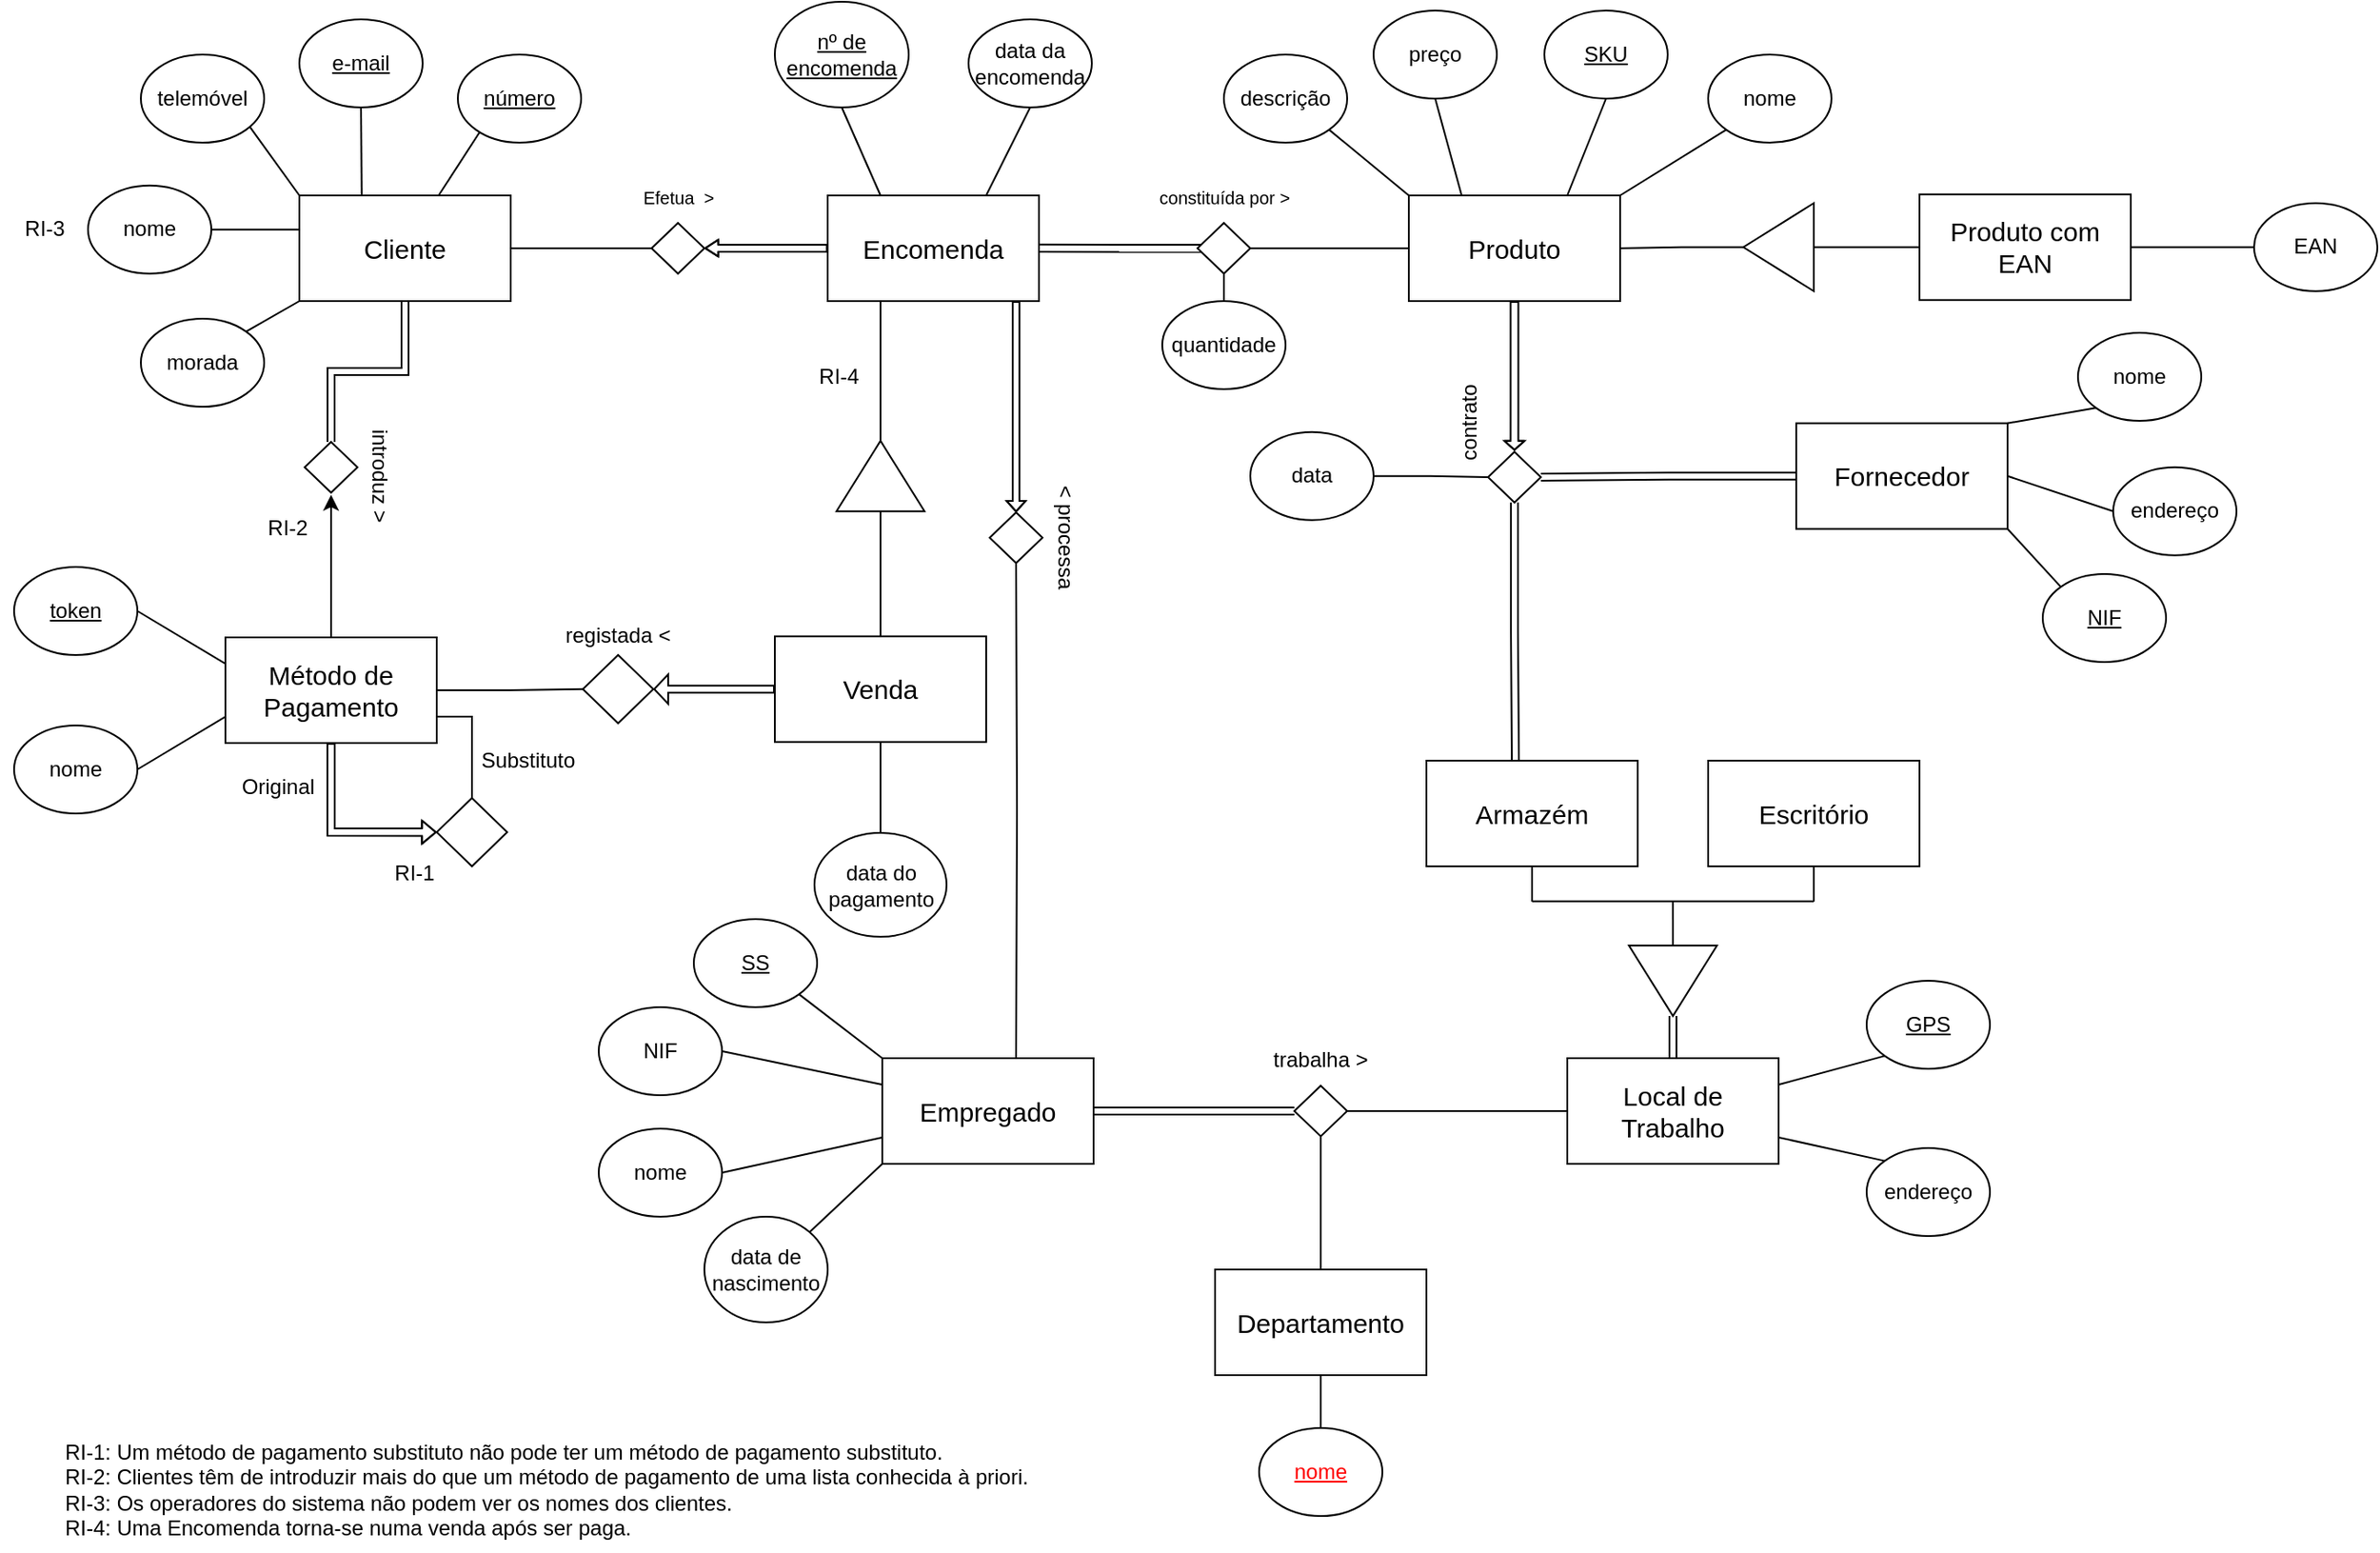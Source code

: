 <mxfile version="21.2.9" type="github">
  <diagram id="-oPqAkTAHKP7xbguGdnS" name="Page-1">
    <mxGraphModel dx="2336" dy="815" grid="1" gridSize="10" guides="1" tooltips="1" connect="1" arrows="1" fold="1" page="1" pageScale="1" pageWidth="827" pageHeight="1169" math="0" shadow="0">
      <root>
        <mxCell id="WIyWlLk6GJQsqaUBKTNV-0" />
        <mxCell id="WIyWlLk6GJQsqaUBKTNV-1" parent="WIyWlLk6GJQsqaUBKTNV-0" />
        <mxCell id="dUlK9dB9uf_rlsajjsYS-0" value="&lt;font style=&quot;font-size: 15px;&quot;&gt;Cliente&lt;/font&gt;" style="rounded=0;whiteSpace=wrap;html=1;" parent="WIyWlLk6GJQsqaUBKTNV-1" vertex="1">
          <mxGeometry x="120" y="110" width="120" height="60" as="geometry" />
        </mxCell>
        <mxCell id="dUlK9dB9uf_rlsajjsYS-1" value="" style="rhombus;whiteSpace=wrap;html=1;" parent="WIyWlLk6GJQsqaUBKTNV-1" vertex="1">
          <mxGeometry x="320" y="125.63" width="30" height="28.75" as="geometry" />
        </mxCell>
        <mxCell id="GSne50RD3aK7SdSidEnD-7" style="edgeStyle=orthogonalEdgeStyle;rounded=0;orthogonalLoop=1;jettySize=auto;html=1;exitX=0.5;exitY=1;exitDx=0;exitDy=0;entryX=0.5;entryY=0;entryDx=0;entryDy=0;shape=flexArrow;strokeWidth=1;endSize=1.684;endWidth=6.097;width=3.77;" parent="WIyWlLk6GJQsqaUBKTNV-1" target="GSne50RD3aK7SdSidEnD-0" edge="1">
          <mxGeometry relative="1" as="geometry">
            <Array as="points">
              <mxPoint x="527" y="270" />
              <mxPoint x="527" y="270" />
            </Array>
            <mxPoint x="527" y="170.01" as="sourcePoint" />
          </mxGeometry>
        </mxCell>
        <mxCell id="NUtFxZyfIFD8DUdTuco--21" style="edgeStyle=orthogonalEdgeStyle;rounded=0;orthogonalLoop=1;jettySize=auto;html=1;exitX=0.25;exitY=1;exitDx=0;exitDy=0;entryX=1;entryY=0.5;entryDx=0;entryDy=0;endArrow=none;endFill=0;" parent="WIyWlLk6GJQsqaUBKTNV-1" source="dUlK9dB9uf_rlsajjsYS-2" target="NUtFxZyfIFD8DUdTuco--20" edge="1">
          <mxGeometry relative="1" as="geometry" />
        </mxCell>
        <mxCell id="dUlK9dB9uf_rlsajjsYS-2" value="&lt;font style=&quot;font-size: 15px;&quot;&gt;Encomenda&lt;/font&gt;" style="rounded=0;whiteSpace=wrap;html=1;" parent="WIyWlLk6GJQsqaUBKTNV-1" vertex="1">
          <mxGeometry x="420" y="110.01" width="120" height="60" as="geometry" />
        </mxCell>
        <mxCell id="dUlK9dB9uf_rlsajjsYS-3" value="" style="endArrow=none;html=1;rounded=0;entryX=0;entryY=0.5;entryDx=0;entryDy=0;exitX=1;exitY=0.5;exitDx=0;exitDy=0;" parent="WIyWlLk6GJQsqaUBKTNV-1" source="dUlK9dB9uf_rlsajjsYS-0" target="dUlK9dB9uf_rlsajjsYS-1" edge="1">
          <mxGeometry width="50" height="50" relative="1" as="geometry">
            <mxPoint x="270" y="180" as="sourcePoint" />
            <mxPoint x="320" y="130" as="targetPoint" />
          </mxGeometry>
        </mxCell>
        <mxCell id="dUlK9dB9uf_rlsajjsYS-9" value="" style="shape=flexArrow;endArrow=classic;html=1;rounded=0;endWidth=4.567;endSize=2.118;width=3.958;" parent="WIyWlLk6GJQsqaUBKTNV-1" edge="1">
          <mxGeometry width="50" height="50" relative="1" as="geometry">
            <mxPoint x="420" y="140" as="sourcePoint" />
            <mxPoint x="350" y="139.96" as="targetPoint" />
            <Array as="points">
              <mxPoint x="390" y="139.96" />
            </Array>
          </mxGeometry>
        </mxCell>
        <mxCell id="dUlK9dB9uf_rlsajjsYS-12" value="&lt;u&gt;número&lt;/u&gt;" style="ellipse;whiteSpace=wrap;html=1;" parent="WIyWlLk6GJQsqaUBKTNV-1" vertex="1">
          <mxGeometry x="210" y="30" width="70" height="50" as="geometry" />
        </mxCell>
        <mxCell id="dUlK9dB9uf_rlsajjsYS-14" value="e-mail" style="ellipse;whiteSpace=wrap;html=1;fontStyle=4" parent="WIyWlLk6GJQsqaUBKTNV-1" vertex="1">
          <mxGeometry x="120" y="10" width="70" height="50" as="geometry" />
        </mxCell>
        <mxCell id="dUlK9dB9uf_rlsajjsYS-16" value="telemóvel" style="ellipse;whiteSpace=wrap;html=1;" parent="WIyWlLk6GJQsqaUBKTNV-1" vertex="1">
          <mxGeometry x="30" y="30" width="70" height="50" as="geometry" />
        </mxCell>
        <mxCell id="dUlK9dB9uf_rlsajjsYS-17" value="nome" style="ellipse;whiteSpace=wrap;html=1;" parent="WIyWlLk6GJQsqaUBKTNV-1" vertex="1">
          <mxGeometry y="104.38" width="70" height="50" as="geometry" />
        </mxCell>
        <mxCell id="dUlK9dB9uf_rlsajjsYS-18" value="morada" style="ellipse;whiteSpace=wrap;html=1;" parent="WIyWlLk6GJQsqaUBKTNV-1" vertex="1">
          <mxGeometry x="30" y="180" width="70" height="50" as="geometry" />
        </mxCell>
        <mxCell id="dUlK9dB9uf_rlsajjsYS-19" value="" style="endArrow=none;html=1;rounded=0;entryX=0.5;entryY=1;entryDx=0;entryDy=0;exitX=0.295;exitY=0.005;exitDx=0;exitDy=0;exitPerimeter=0;" parent="WIyWlLk6GJQsqaUBKTNV-1" source="dUlK9dB9uf_rlsajjsYS-0" target="dUlK9dB9uf_rlsajjsYS-14" edge="1">
          <mxGeometry width="50" height="50" relative="1" as="geometry">
            <mxPoint x="120" y="160" as="sourcePoint" />
            <mxPoint x="170" y="110" as="targetPoint" />
          </mxGeometry>
        </mxCell>
        <mxCell id="dUlK9dB9uf_rlsajjsYS-21" value="" style="endArrow=none;html=1;rounded=0;entryX=0.175;entryY=0.885;entryDx=0;entryDy=0;entryPerimeter=0;exitX=0.659;exitY=0;exitDx=0;exitDy=0;exitPerimeter=0;" parent="WIyWlLk6GJQsqaUBKTNV-1" source="dUlK9dB9uf_rlsajjsYS-0" target="dUlK9dB9uf_rlsajjsYS-12" edge="1">
          <mxGeometry width="50" height="50" relative="1" as="geometry">
            <mxPoint x="130" y="130" as="sourcePoint" />
            <mxPoint x="180" y="80" as="targetPoint" />
          </mxGeometry>
        </mxCell>
        <mxCell id="dUlK9dB9uf_rlsajjsYS-22" value="" style="endArrow=none;html=1;rounded=0;entryX=0.883;entryY=0.819;entryDx=0;entryDy=0;entryPerimeter=0;exitX=0;exitY=0;exitDx=0;exitDy=0;" parent="WIyWlLk6GJQsqaUBKTNV-1" source="dUlK9dB9uf_rlsajjsYS-0" target="dUlK9dB9uf_rlsajjsYS-16" edge="1">
          <mxGeometry width="50" height="50" relative="1" as="geometry">
            <mxPoint x="100" y="120" as="sourcePoint" />
            <mxPoint x="150" y="70" as="targetPoint" />
          </mxGeometry>
        </mxCell>
        <mxCell id="dUlK9dB9uf_rlsajjsYS-23" value="" style="endArrow=none;html=1;rounded=0;entryX=0.001;entryY=0.323;entryDx=0;entryDy=0;entryPerimeter=0;exitX=1;exitY=0.5;exitDx=0;exitDy=0;" parent="WIyWlLk6GJQsqaUBKTNV-1" source="dUlK9dB9uf_rlsajjsYS-17" target="dUlK9dB9uf_rlsajjsYS-0" edge="1">
          <mxGeometry width="50" height="50" relative="1" as="geometry">
            <mxPoint x="50" y="150" as="sourcePoint" />
            <mxPoint x="100" y="100" as="targetPoint" />
          </mxGeometry>
        </mxCell>
        <mxCell id="dUlK9dB9uf_rlsajjsYS-24" value="" style="endArrow=none;html=1;rounded=0;exitX=1;exitY=0;exitDx=0;exitDy=0;entryX=0;entryY=1;entryDx=0;entryDy=0;" parent="WIyWlLk6GJQsqaUBKTNV-1" source="dUlK9dB9uf_rlsajjsYS-18" target="dUlK9dB9uf_rlsajjsYS-0" edge="1">
          <mxGeometry width="50" height="50" relative="1" as="geometry">
            <mxPoint x="70" y="200" as="sourcePoint" />
            <mxPoint x="120" y="150" as="targetPoint" />
          </mxGeometry>
        </mxCell>
        <mxCell id="dUlK9dB9uf_rlsajjsYS-26" value="&lt;u&gt;nº de encomenda&lt;/u&gt;" style="ellipse;whiteSpace=wrap;html=1;" parent="WIyWlLk6GJQsqaUBKTNV-1" vertex="1">
          <mxGeometry x="390" width="76" height="60" as="geometry" />
        </mxCell>
        <mxCell id="dUlK9dB9uf_rlsajjsYS-27" value="data da encomenda" style="ellipse;whiteSpace=wrap;html=1;" parent="WIyWlLk6GJQsqaUBKTNV-1" vertex="1">
          <mxGeometry x="500" y="10" width="70" height="50" as="geometry" />
        </mxCell>
        <mxCell id="dUlK9dB9uf_rlsajjsYS-28" value="" style="endArrow=none;html=1;rounded=0;entryX=0.5;entryY=1;entryDx=0;entryDy=0;exitX=0.75;exitY=0;exitDx=0;exitDy=0;" parent="WIyWlLk6GJQsqaUBKTNV-1" source="dUlK9dB9uf_rlsajjsYS-2" target="dUlK9dB9uf_rlsajjsYS-27" edge="1">
          <mxGeometry width="50" height="50" relative="1" as="geometry">
            <mxPoint x="480" y="140" as="sourcePoint" />
            <mxPoint x="530" y="90" as="targetPoint" />
          </mxGeometry>
        </mxCell>
        <mxCell id="dUlK9dB9uf_rlsajjsYS-29" value="" style="endArrow=none;html=1;rounded=0;entryX=0.5;entryY=1;entryDx=0;entryDy=0;exitX=0.25;exitY=0;exitDx=0;exitDy=0;" parent="WIyWlLk6GJQsqaUBKTNV-1" source="dUlK9dB9uf_rlsajjsYS-2" target="dUlK9dB9uf_rlsajjsYS-26" edge="1">
          <mxGeometry width="50" height="50" relative="1" as="geometry">
            <mxPoint x="490" y="120" as="sourcePoint" />
            <mxPoint x="540" y="70" as="targetPoint" />
          </mxGeometry>
        </mxCell>
        <mxCell id="dUlK9dB9uf_rlsajjsYS-30" value="" style="rhombus;whiteSpace=wrap;html=1;" parent="WIyWlLk6GJQsqaUBKTNV-1" vertex="1">
          <mxGeometry x="630" y="125.63" width="30" height="28.75" as="geometry" />
        </mxCell>
        <mxCell id="dUlK9dB9uf_rlsajjsYS-31" value="&lt;font style=&quot;font-size: 15px;&quot;&gt;Produto&lt;/font&gt;" style="rounded=0;whiteSpace=wrap;html=1;" parent="WIyWlLk6GJQsqaUBKTNV-1" vertex="1">
          <mxGeometry x="750" y="110" width="120" height="60" as="geometry" />
        </mxCell>
        <mxCell id="dUlK9dB9uf_rlsajjsYS-32" value="" style="rounded=0;html=1;jettySize=auto;orthogonalLoop=1;fontSize=11;endArrow=none;endFill=0;strokeWidth=1;shadow=0;labelBackgroundColor=none;edgeStyle=orthogonalEdgeStyle;entryX=1;entryY=0.5;entryDx=0;entryDy=0;exitX=0;exitY=0.5;exitDx=0;exitDy=0;" parent="WIyWlLk6GJQsqaUBKTNV-1" source="dUlK9dB9uf_rlsajjsYS-31" target="dUlK9dB9uf_rlsajjsYS-30" edge="1">
          <mxGeometry relative="1" as="geometry">
            <mxPoint x="700.03" y="114.37" as="sourcePoint" />
            <mxPoint x="699.996" y="164.398" as="targetPoint" />
            <Array as="points" />
          </mxGeometry>
        </mxCell>
        <mxCell id="dUlK9dB9uf_rlsajjsYS-34" value="" style="endArrow=none;html=1;rounded=0;entryX=0.069;entryY=0.43;entryDx=0;entryDy=0;entryPerimeter=0;exitX=1;exitY=0.465;exitDx=0;exitDy=0;exitPerimeter=0;" parent="WIyWlLk6GJQsqaUBKTNV-1" source="dUlK9dB9uf_rlsajjsYS-2" target="dUlK9dB9uf_rlsajjsYS-30" edge="1">
          <mxGeometry width="50" height="50" relative="1" as="geometry">
            <mxPoint x="560" y="180" as="sourcePoint" />
            <mxPoint x="610" y="130" as="targetPoint" />
          </mxGeometry>
        </mxCell>
        <mxCell id="dUlK9dB9uf_rlsajjsYS-35" value="" style="endArrow=none;html=1;rounded=0;entryX=0.071;entryY=0.574;entryDx=0;entryDy=0;entryPerimeter=0;exitX=1.002;exitY=0.534;exitDx=0;exitDy=0;exitPerimeter=0;" parent="WIyWlLk6GJQsqaUBKTNV-1" source="dUlK9dB9uf_rlsajjsYS-2" target="dUlK9dB9uf_rlsajjsYS-30" edge="1">
          <mxGeometry width="50" height="50" relative="1" as="geometry">
            <mxPoint x="540" y="139.96" as="sourcePoint" />
            <mxPoint x="632" y="139.96" as="targetPoint" />
          </mxGeometry>
        </mxCell>
        <mxCell id="dUlK9dB9uf_rlsajjsYS-36" value="descrição" style="ellipse;whiteSpace=wrap;html=1;" parent="WIyWlLk6GJQsqaUBKTNV-1" vertex="1">
          <mxGeometry x="645" y="30" width="70" height="50" as="geometry" />
        </mxCell>
        <mxCell id="dUlK9dB9uf_rlsajjsYS-37" value="preço" style="ellipse;whiteSpace=wrap;html=1;" parent="WIyWlLk6GJQsqaUBKTNV-1" vertex="1">
          <mxGeometry x="730" y="5.0" width="70" height="50" as="geometry" />
        </mxCell>
        <mxCell id="dUlK9dB9uf_rlsajjsYS-38" value="&lt;u&gt;SKU&lt;/u&gt;" style="ellipse;whiteSpace=wrap;html=1;" parent="WIyWlLk6GJQsqaUBKTNV-1" vertex="1">
          <mxGeometry x="827" y="5.0" width="70" height="50" as="geometry" />
        </mxCell>
        <mxCell id="dUlK9dB9uf_rlsajjsYS-40" value="nome" style="ellipse;whiteSpace=wrap;html=1;" parent="WIyWlLk6GJQsqaUBKTNV-1" vertex="1">
          <mxGeometry x="920" y="30.0" width="70" height="50" as="geometry" />
        </mxCell>
        <mxCell id="dUlK9dB9uf_rlsajjsYS-41" value="" style="endArrow=none;html=1;rounded=0;entryX=1;entryY=1;entryDx=0;entryDy=0;exitX=0;exitY=0;exitDx=0;exitDy=0;" parent="WIyWlLk6GJQsqaUBKTNV-1" source="dUlK9dB9uf_rlsajjsYS-31" target="dUlK9dB9uf_rlsajjsYS-36" edge="1">
          <mxGeometry width="50" height="50" relative="1" as="geometry">
            <mxPoint x="710" y="170" as="sourcePoint" />
            <mxPoint x="760" y="120" as="targetPoint" />
          </mxGeometry>
        </mxCell>
        <mxCell id="dUlK9dB9uf_rlsajjsYS-42" value="" style="endArrow=none;html=1;rounded=0;entryX=0.5;entryY=1;entryDx=0;entryDy=0;exitX=0.25;exitY=0;exitDx=0;exitDy=0;" parent="WIyWlLk6GJQsqaUBKTNV-1" source="dUlK9dB9uf_rlsajjsYS-31" target="dUlK9dB9uf_rlsajjsYS-37" edge="1">
          <mxGeometry width="50" height="50" relative="1" as="geometry">
            <mxPoint x="710" y="150" as="sourcePoint" />
            <mxPoint x="760" y="100" as="targetPoint" />
          </mxGeometry>
        </mxCell>
        <mxCell id="dUlK9dB9uf_rlsajjsYS-43" value="" style="endArrow=none;html=1;rounded=0;entryX=0.5;entryY=1;entryDx=0;entryDy=0;exitX=0.75;exitY=0;exitDx=0;exitDy=0;" parent="WIyWlLk6GJQsqaUBKTNV-1" source="dUlK9dB9uf_rlsajjsYS-31" target="dUlK9dB9uf_rlsajjsYS-38" edge="1">
          <mxGeometry width="50" height="50" relative="1" as="geometry">
            <mxPoint x="830" y="170" as="sourcePoint" />
            <mxPoint x="880" y="120" as="targetPoint" />
          </mxGeometry>
        </mxCell>
        <mxCell id="dUlK9dB9uf_rlsajjsYS-44" value="&lt;font style=&quot;font-size: 10px;&quot;&gt;Efetua&amp;nbsp; &amp;gt;&lt;/font&gt;" style="text;html=1;align=center;verticalAlign=middle;resizable=0;points=[];autosize=1;strokeColor=none;fillColor=none;" parent="WIyWlLk6GJQsqaUBKTNV-1" vertex="1">
          <mxGeometry x="300" y="95.63" width="70" height="30" as="geometry" />
        </mxCell>
        <mxCell id="dUlK9dB9uf_rlsajjsYS-45" value="&lt;font style=&quot;font-size: 10px;&quot;&gt;constituída por &amp;gt;&lt;/font&gt;" style="text;html=1;align=center;verticalAlign=middle;resizable=0;points=[];autosize=1;strokeColor=none;fillColor=none;" parent="WIyWlLk6GJQsqaUBKTNV-1" vertex="1">
          <mxGeometry x="595" y="95.63" width="100" height="30" as="geometry" />
        </mxCell>
        <mxCell id="ifH_SZ0rBkrmAZITVyhP-11" style="edgeStyle=orthogonalEdgeStyle;rounded=0;orthogonalLoop=1;jettySize=auto;html=1;exitX=0;exitY=0.5;exitDx=0;exitDy=0;entryX=1;entryY=0.5;entryDx=0;entryDy=0;endArrow=none;endFill=0;shape=link;" parent="WIyWlLk6GJQsqaUBKTNV-1" source="dUlK9dB9uf_rlsajjsYS-46" target="TBSbjotnk0CT5dtNG1RA-25" edge="1">
          <mxGeometry relative="1" as="geometry" />
        </mxCell>
        <mxCell id="dUlK9dB9uf_rlsajjsYS-46" value="&lt;font style=&quot;font-size: 15px;&quot;&gt;Fornecedor&lt;/font&gt;" style="rounded=0;whiteSpace=wrap;html=1;" parent="WIyWlLk6GJQsqaUBKTNV-1" vertex="1">
          <mxGeometry x="970" y="239.37" width="120" height="60" as="geometry" />
        </mxCell>
        <mxCell id="NUtFxZyfIFD8DUdTuco--5" style="edgeStyle=orthogonalEdgeStyle;rounded=0;orthogonalLoop=1;jettySize=auto;html=1;entryX=0;entryY=0.5;entryDx=0;entryDy=0;shape=flexArrow;endWidth=7.988;endSize=2.294;width=4.161;" parent="WIyWlLk6GJQsqaUBKTNV-1" source="dUlK9dB9uf_rlsajjsYS-47" target="TBSbjotnk0CT5dtNG1RA-16" edge="1">
          <mxGeometry relative="1" as="geometry" />
        </mxCell>
        <mxCell id="NUtFxZyfIFD8DUdTuco--26" style="edgeStyle=orthogonalEdgeStyle;rounded=0;orthogonalLoop=1;jettySize=auto;html=1;exitX=1;exitY=0.5;exitDx=0;exitDy=0;entryX=0;entryY=0.5;entryDx=0;entryDy=0;endWidth=8.908;endArrow=none;endFill=0;" parent="WIyWlLk6GJQsqaUBKTNV-1" source="dUlK9dB9uf_rlsajjsYS-47" target="NUtFxZyfIFD8DUdTuco--18" edge="1">
          <mxGeometry relative="1" as="geometry" />
        </mxCell>
        <mxCell id="dUlK9dB9uf_rlsajjsYS-47" value="&lt;font style=&quot;font-size: 15px;&quot;&gt;Método de Pagamento&lt;/font&gt;" style="rounded=0;whiteSpace=wrap;html=1;" parent="WIyWlLk6GJQsqaUBKTNV-1" vertex="1">
          <mxGeometry x="78" y="361" width="120" height="60" as="geometry" />
        </mxCell>
        <mxCell id="dUlK9dB9uf_rlsajjsYS-49" value="&lt;u&gt;token&lt;/u&gt;" style="ellipse;whiteSpace=wrap;html=1;" parent="WIyWlLk6GJQsqaUBKTNV-1" vertex="1">
          <mxGeometry x="-42" y="321" width="70" height="50" as="geometry" />
        </mxCell>
        <mxCell id="dUlK9dB9uf_rlsajjsYS-50" value="nome" style="ellipse;whiteSpace=wrap;html=1;" parent="WIyWlLk6GJQsqaUBKTNV-1" vertex="1">
          <mxGeometry x="-42" y="411" width="70" height="50" as="geometry" />
        </mxCell>
        <mxCell id="dUlK9dB9uf_rlsajjsYS-51" value="" style="endArrow=none;html=1;rounded=0;exitX=1;exitY=0.5;exitDx=0;exitDy=0;entryX=0;entryY=0.25;entryDx=0;entryDy=0;" parent="WIyWlLk6GJQsqaUBKTNV-1" source="dUlK9dB9uf_rlsajjsYS-49" target="dUlK9dB9uf_rlsajjsYS-47" edge="1">
          <mxGeometry width="50" height="50" relative="1" as="geometry">
            <mxPoint x="8" y="401" as="sourcePoint" />
            <mxPoint x="58" y="351" as="targetPoint" />
          </mxGeometry>
        </mxCell>
        <mxCell id="dUlK9dB9uf_rlsajjsYS-52" value="" style="endArrow=none;html=1;rounded=0;entryX=0;entryY=0.75;entryDx=0;entryDy=0;exitX=1;exitY=0.5;exitDx=0;exitDy=0;" parent="WIyWlLk6GJQsqaUBKTNV-1" source="dUlK9dB9uf_rlsajjsYS-50" target="dUlK9dB9uf_rlsajjsYS-47" edge="1">
          <mxGeometry width="50" height="50" relative="1" as="geometry">
            <mxPoint x="18" y="441" as="sourcePoint" />
            <mxPoint x="68" y="391" as="targetPoint" />
          </mxGeometry>
        </mxCell>
        <mxCell id="dUlK9dB9uf_rlsajjsYS-53" value="&lt;font style=&quot;font-size: 15px;&quot;&gt;Local de Trabalho&lt;/font&gt;" style="rounded=0;whiteSpace=wrap;html=1;" parent="WIyWlLk6GJQsqaUBKTNV-1" vertex="1">
          <mxGeometry x="840" y="599.99" width="120" height="60" as="geometry" />
        </mxCell>
        <mxCell id="GSne50RD3aK7SdSidEnD-6" style="edgeStyle=orthogonalEdgeStyle;rounded=0;orthogonalLoop=1;jettySize=auto;html=1;exitX=0.5;exitY=0;exitDx=0;exitDy=0;entryX=0.5;entryY=1;entryDx=0;entryDy=0;endArrow=none;endFill=0;" parent="WIyWlLk6GJQsqaUBKTNV-1" target="GSne50RD3aK7SdSidEnD-0" edge="1">
          <mxGeometry relative="1" as="geometry">
            <mxPoint x="527" y="600" as="sourcePoint" />
          </mxGeometry>
        </mxCell>
        <mxCell id="dUlK9dB9uf_rlsajjsYS-54" value="&lt;font style=&quot;font-size: 15px;&quot;&gt;Empregado&lt;/font&gt;" style="rounded=0;whiteSpace=wrap;html=1;" parent="WIyWlLk6GJQsqaUBKTNV-1" vertex="1">
          <mxGeometry x="451" y="600" width="120" height="60" as="geometry" />
        </mxCell>
        <mxCell id="dUlK9dB9uf_rlsajjsYS-55" value="&lt;u&gt;SS&lt;/u&gt;" style="ellipse;whiteSpace=wrap;html=1;" parent="WIyWlLk6GJQsqaUBKTNV-1" vertex="1">
          <mxGeometry x="344" y="521" width="70" height="50" as="geometry" />
        </mxCell>
        <mxCell id="dUlK9dB9uf_rlsajjsYS-57" value="NIF" style="ellipse;whiteSpace=wrap;html=1;" parent="WIyWlLk6GJQsqaUBKTNV-1" vertex="1">
          <mxGeometry x="290" y="571" width="70" height="50" as="geometry" />
        </mxCell>
        <mxCell id="dUlK9dB9uf_rlsajjsYS-58" value="nome" style="ellipse;whiteSpace=wrap;html=1;" parent="WIyWlLk6GJQsqaUBKTNV-1" vertex="1">
          <mxGeometry x="290" y="640" width="70" height="50" as="geometry" />
        </mxCell>
        <mxCell id="dUlK9dB9uf_rlsajjsYS-59" value="data de nascimento" style="ellipse;whiteSpace=wrap;html=1;" parent="WIyWlLk6GJQsqaUBKTNV-1" vertex="1">
          <mxGeometry x="350" y="690" width="70" height="60" as="geometry" />
        </mxCell>
        <mxCell id="dUlK9dB9uf_rlsajjsYS-60" value="" style="endArrow=none;html=1;rounded=0;entryX=1;entryY=0;entryDx=0;entryDy=0;exitX=0;exitY=1;exitDx=0;exitDy=0;" parent="WIyWlLk6GJQsqaUBKTNV-1" source="dUlK9dB9uf_rlsajjsYS-54" target="dUlK9dB9uf_rlsajjsYS-59" edge="1">
          <mxGeometry width="50" height="50" relative="1" as="geometry">
            <mxPoint x="491" y="740" as="sourcePoint" />
            <mxPoint x="541" y="690" as="targetPoint" />
          </mxGeometry>
        </mxCell>
        <mxCell id="dUlK9dB9uf_rlsajjsYS-61" value="" style="endArrow=none;html=1;rounded=0;entryX=1;entryY=1;entryDx=0;entryDy=0;exitX=0;exitY=0;exitDx=0;exitDy=0;" parent="WIyWlLk6GJQsqaUBKTNV-1" source="dUlK9dB9uf_rlsajjsYS-54" target="dUlK9dB9uf_rlsajjsYS-55" edge="1">
          <mxGeometry width="50" height="50" relative="1" as="geometry">
            <mxPoint x="501" y="620" as="sourcePoint" />
            <mxPoint x="551" y="570" as="targetPoint" />
          </mxGeometry>
        </mxCell>
        <mxCell id="dUlK9dB9uf_rlsajjsYS-62" value="" style="endArrow=none;html=1;rounded=0;entryX=1;entryY=0.5;entryDx=0;entryDy=0;exitX=0;exitY=0.25;exitDx=0;exitDy=0;" parent="WIyWlLk6GJQsqaUBKTNV-1" source="dUlK9dB9uf_rlsajjsYS-54" target="dUlK9dB9uf_rlsajjsYS-57" edge="1">
          <mxGeometry width="50" height="50" relative="1" as="geometry">
            <mxPoint x="561" y="680" as="sourcePoint" />
            <mxPoint x="611" y="630" as="targetPoint" />
          </mxGeometry>
        </mxCell>
        <mxCell id="dUlK9dB9uf_rlsajjsYS-63" value="" style="endArrow=none;html=1;rounded=0;entryX=1;entryY=0.5;entryDx=0;entryDy=0;exitX=0;exitY=0.75;exitDx=0;exitDy=0;" parent="WIyWlLk6GJQsqaUBKTNV-1" source="dUlK9dB9uf_rlsajjsYS-54" target="dUlK9dB9uf_rlsajjsYS-58" edge="1">
          <mxGeometry width="50" height="50" relative="1" as="geometry">
            <mxPoint x="551" y="710" as="sourcePoint" />
            <mxPoint x="601" y="660" as="targetPoint" />
          </mxGeometry>
        </mxCell>
        <mxCell id="f_ABxHvpBwnRaJqlBTTa-3" style="edgeStyle=orthogonalEdgeStyle;rounded=0;orthogonalLoop=1;jettySize=auto;html=1;entryX=0.5;entryY=0;entryDx=0;entryDy=0;endArrow=none;endFill=0;" parent="WIyWlLk6GJQsqaUBKTNV-1" source="dUlK9dB9uf_rlsajjsYS-65" target="dUlK9dB9uf_rlsajjsYS-80" edge="1">
          <mxGeometry relative="1" as="geometry" />
        </mxCell>
        <mxCell id="f_ABxHvpBwnRaJqlBTTa-4" style="edgeStyle=orthogonalEdgeStyle;rounded=0;orthogonalLoop=1;jettySize=auto;html=1;exitX=0;exitY=0.5;exitDx=0;exitDy=0;entryX=1;entryY=0.5;entryDx=0;entryDy=0;shape=link;" parent="WIyWlLk6GJQsqaUBKTNV-1" source="dUlK9dB9uf_rlsajjsYS-65" target="dUlK9dB9uf_rlsajjsYS-54" edge="1">
          <mxGeometry relative="1" as="geometry" />
        </mxCell>
        <mxCell id="ifH_SZ0rBkrmAZITVyhP-16" style="edgeStyle=orthogonalEdgeStyle;rounded=0;orthogonalLoop=1;jettySize=auto;html=1;exitX=1;exitY=0.5;exitDx=0;exitDy=0;entryX=0;entryY=0.5;entryDx=0;entryDy=0;endArrow=none;endFill=0;" parent="WIyWlLk6GJQsqaUBKTNV-1" source="dUlK9dB9uf_rlsajjsYS-65" target="dUlK9dB9uf_rlsajjsYS-53" edge="1">
          <mxGeometry relative="1" as="geometry" />
        </mxCell>
        <mxCell id="dUlK9dB9uf_rlsajjsYS-65" value="" style="rhombus;whiteSpace=wrap;html=1;" parent="WIyWlLk6GJQsqaUBKTNV-1" vertex="1">
          <mxGeometry x="685" y="615.61" width="30" height="28.75" as="geometry" />
        </mxCell>
        <mxCell id="dUlK9dB9uf_rlsajjsYS-66" value="&lt;u&gt;GPS&lt;/u&gt;" style="ellipse;whiteSpace=wrap;html=1;" parent="WIyWlLk6GJQsqaUBKTNV-1" vertex="1">
          <mxGeometry x="1010" y="556" width="70" height="50" as="geometry" />
        </mxCell>
        <mxCell id="dUlK9dB9uf_rlsajjsYS-67" value="endereço" style="ellipse;whiteSpace=wrap;html=1;" parent="WIyWlLk6GJQsqaUBKTNV-1" vertex="1">
          <mxGeometry x="1010" y="651" width="70" height="50" as="geometry" />
        </mxCell>
        <mxCell id="dUlK9dB9uf_rlsajjsYS-68" value="" style="endArrow=none;html=1;rounded=0;entryX=0;entryY=1;entryDx=0;entryDy=0;exitX=1;exitY=0.25;exitDx=0;exitDy=0;" parent="WIyWlLk6GJQsqaUBKTNV-1" source="dUlK9dB9uf_rlsajjsYS-53" target="dUlK9dB9uf_rlsajjsYS-66" edge="1">
          <mxGeometry width="50" height="50" relative="1" as="geometry">
            <mxPoint x="745" y="681" as="sourcePoint" />
            <mxPoint x="795" y="631" as="targetPoint" />
          </mxGeometry>
        </mxCell>
        <mxCell id="dUlK9dB9uf_rlsajjsYS-69" value="" style="endArrow=none;html=1;rounded=0;entryX=1;entryY=0.75;entryDx=0;entryDy=0;exitX=0;exitY=0;exitDx=0;exitDy=0;" parent="WIyWlLk6GJQsqaUBKTNV-1" source="dUlK9dB9uf_rlsajjsYS-67" target="dUlK9dB9uf_rlsajjsYS-53" edge="1">
          <mxGeometry width="50" height="50" relative="1" as="geometry">
            <mxPoint x="755" y="711" as="sourcePoint" />
            <mxPoint x="805" y="661" as="targetPoint" />
          </mxGeometry>
        </mxCell>
        <mxCell id="dUlK9dB9uf_rlsajjsYS-73" value="nome" style="ellipse;whiteSpace=wrap;html=1;" parent="WIyWlLk6GJQsqaUBKTNV-1" vertex="1">
          <mxGeometry x="1130" y="188" width="70" height="50" as="geometry" />
        </mxCell>
        <mxCell id="dUlK9dB9uf_rlsajjsYS-75" value="endereço" style="ellipse;whiteSpace=wrap;html=1;" parent="WIyWlLk6GJQsqaUBKTNV-1" vertex="1">
          <mxGeometry x="1150" y="264.37" width="70" height="50" as="geometry" />
        </mxCell>
        <mxCell id="dUlK9dB9uf_rlsajjsYS-76" value="&lt;u&gt;NIF&lt;/u&gt;" style="ellipse;whiteSpace=wrap;html=1;" parent="WIyWlLk6GJQsqaUBKTNV-1" vertex="1">
          <mxGeometry x="1110" y="325" width="70" height="50" as="geometry" />
        </mxCell>
        <mxCell id="dUlK9dB9uf_rlsajjsYS-77" value="" style="endArrow=none;html=1;rounded=0;entryX=0;entryY=0.5;entryDx=0;entryDy=0;exitX=1;exitY=0.5;exitDx=0;exitDy=0;" parent="WIyWlLk6GJQsqaUBKTNV-1" source="dUlK9dB9uf_rlsajjsYS-46" target="dUlK9dB9uf_rlsajjsYS-75" edge="1">
          <mxGeometry width="50" height="50" relative="1" as="geometry">
            <mxPoint x="1090" y="331" as="sourcePoint" />
            <mxPoint x="1140" y="281" as="targetPoint" />
          </mxGeometry>
        </mxCell>
        <mxCell id="dUlK9dB9uf_rlsajjsYS-78" value="" style="endArrow=none;html=1;rounded=0;entryX=0;entryY=1;entryDx=0;entryDy=0;exitX=1;exitY=0;exitDx=0;exitDy=0;" parent="WIyWlLk6GJQsqaUBKTNV-1" source="dUlK9dB9uf_rlsajjsYS-46" target="dUlK9dB9uf_rlsajjsYS-73" edge="1">
          <mxGeometry width="50" height="50" relative="1" as="geometry">
            <mxPoint x="1090" y="271" as="sourcePoint" />
            <mxPoint x="1140" y="221" as="targetPoint" />
          </mxGeometry>
        </mxCell>
        <mxCell id="dUlK9dB9uf_rlsajjsYS-79" value="" style="endArrow=none;html=1;rounded=0;entryX=0;entryY=0;entryDx=0;entryDy=0;exitX=1;exitY=1;exitDx=0;exitDy=0;" parent="WIyWlLk6GJQsqaUBKTNV-1" source="dUlK9dB9uf_rlsajjsYS-46" target="dUlK9dB9uf_rlsajjsYS-76" edge="1">
          <mxGeometry width="50" height="50" relative="1" as="geometry">
            <mxPoint x="1080" y="381" as="sourcePoint" />
            <mxPoint x="1130" y="331" as="targetPoint" />
          </mxGeometry>
        </mxCell>
        <mxCell id="dUlK9dB9uf_rlsajjsYS-80" value="&lt;font style=&quot;font-size: 15px;&quot;&gt;Departamento&lt;/font&gt;" style="rounded=0;whiteSpace=wrap;html=1;" parent="WIyWlLk6GJQsqaUBKTNV-1" vertex="1">
          <mxGeometry x="640" y="720" width="120" height="60" as="geometry" />
        </mxCell>
        <mxCell id="TBSbjotnk0CT5dtNG1RA-0" value="&lt;font style=&quot;font-size: 15px;&quot;&gt;Armazém&lt;/font&gt;" style="rounded=0;whiteSpace=wrap;html=1;" parent="WIyWlLk6GJQsqaUBKTNV-1" vertex="1">
          <mxGeometry x="760" y="431" width="120" height="60" as="geometry" />
        </mxCell>
        <mxCell id="TBSbjotnk0CT5dtNG1RA-2" value="&lt;font style=&quot;font-size: 15px;&quot;&gt;Escritório&lt;/font&gt;" style="rounded=0;whiteSpace=wrap;html=1;" parent="WIyWlLk6GJQsqaUBKTNV-1" vertex="1">
          <mxGeometry x="920" y="431" width="120" height="60" as="geometry" />
        </mxCell>
        <mxCell id="ifH_SZ0rBkrmAZITVyhP-13" style="edgeStyle=orthogonalEdgeStyle;rounded=0;orthogonalLoop=1;jettySize=auto;html=1;exitX=0;exitY=0.5;exitDx=0;exitDy=0;endArrow=none;endFill=0;" parent="WIyWlLk6GJQsqaUBKTNV-1" source="TBSbjotnk0CT5dtNG1RA-3" edge="1">
          <mxGeometry relative="1" as="geometry">
            <mxPoint x="899.973" y="511" as="targetPoint" />
          </mxGeometry>
        </mxCell>
        <mxCell id="TBSbjotnk0CT5dtNG1RA-3" value="" style="triangle;whiteSpace=wrap;html=1;rotation=90;" parent="WIyWlLk6GJQsqaUBKTNV-1" vertex="1">
          <mxGeometry x="880" y="531" width="40" height="50" as="geometry" />
        </mxCell>
        <mxCell id="TBSbjotnk0CT5dtNG1RA-4" value="" style="endArrow=none;html=1;rounded=0;" parent="WIyWlLk6GJQsqaUBKTNV-1" edge="1">
          <mxGeometry width="50" height="50" relative="1" as="geometry">
            <mxPoint x="820" y="510.89" as="sourcePoint" />
            <mxPoint x="980" y="510.89" as="targetPoint" />
          </mxGeometry>
        </mxCell>
        <mxCell id="TBSbjotnk0CT5dtNG1RA-5" value="" style="endArrow=none;html=1;rounded=0;exitX=0.5;exitY=1;exitDx=0;exitDy=0;" parent="WIyWlLk6GJQsqaUBKTNV-1" source="TBSbjotnk0CT5dtNG1RA-0" edge="1">
          <mxGeometry width="50" height="50" relative="1" as="geometry">
            <mxPoint x="770" y="461" as="sourcePoint" />
            <mxPoint x="820" y="511" as="targetPoint" />
            <Array as="points" />
          </mxGeometry>
        </mxCell>
        <mxCell id="TBSbjotnk0CT5dtNG1RA-6" value="" style="endArrow=none;html=1;rounded=0;exitX=0.5;exitY=1;exitDx=0;exitDy=0;" parent="WIyWlLk6GJQsqaUBKTNV-1" source="TBSbjotnk0CT5dtNG1RA-2" edge="1">
          <mxGeometry width="50" height="50" relative="1" as="geometry">
            <mxPoint x="930" y="461" as="sourcePoint" />
            <mxPoint x="980" y="511" as="targetPoint" />
          </mxGeometry>
        </mxCell>
        <mxCell id="TBSbjotnk0CT5dtNG1RA-8" value="" style="shape=link;html=1;rounded=0;entryX=0.5;entryY=0;entryDx=0;entryDy=0;exitX=1;exitY=0.5;exitDx=0;exitDy=0;" parent="WIyWlLk6GJQsqaUBKTNV-1" source="TBSbjotnk0CT5dtNG1RA-3" target="dUlK9dB9uf_rlsajjsYS-53" edge="1">
          <mxGeometry width="100" relative="1" as="geometry">
            <mxPoint x="815" y="701.01" as="sourcePoint" />
            <mxPoint x="915" y="701.01" as="targetPoint" />
          </mxGeometry>
        </mxCell>
        <mxCell id="NUtFxZyfIFD8DUdTuco--12" style="edgeStyle=orthogonalEdgeStyle;rounded=0;orthogonalLoop=1;jettySize=auto;html=1;exitX=0.5;exitY=0;exitDx=0;exitDy=0;entryX=0.5;entryY=1;entryDx=0;entryDy=0;shape=link;" parent="WIyWlLk6GJQsqaUBKTNV-1" source="TBSbjotnk0CT5dtNG1RA-10" target="dUlK9dB9uf_rlsajjsYS-0" edge="1">
          <mxGeometry relative="1" as="geometry" />
        </mxCell>
        <mxCell id="TBSbjotnk0CT5dtNG1RA-10" value="" style="rhombus;whiteSpace=wrap;html=1;" parent="WIyWlLk6GJQsqaUBKTNV-1" vertex="1">
          <mxGeometry x="123" y="250" width="30" height="28.75" as="geometry" />
        </mxCell>
        <mxCell id="TBSbjotnk0CT5dtNG1RA-12" value="" style="endArrow=classic;html=1;rounded=0;exitX=0.5;exitY=0;exitDx=0;exitDy=0;" parent="WIyWlLk6GJQsqaUBKTNV-1" source="dUlK9dB9uf_rlsajjsYS-47" edge="1">
          <mxGeometry width="50" height="50" relative="1" as="geometry">
            <mxPoint x="88" y="330" as="sourcePoint" />
            <mxPoint x="138" y="280" as="targetPoint" />
          </mxGeometry>
        </mxCell>
        <mxCell id="NUtFxZyfIFD8DUdTuco--2" style="edgeStyle=orthogonalEdgeStyle;rounded=0;orthogonalLoop=1;jettySize=auto;html=1;entryX=1;entryY=0.75;entryDx=0;entryDy=0;endArrow=none;endFill=0;" parent="WIyWlLk6GJQsqaUBKTNV-1" source="TBSbjotnk0CT5dtNG1RA-16" target="dUlK9dB9uf_rlsajjsYS-47" edge="1">
          <mxGeometry relative="1" as="geometry" />
        </mxCell>
        <mxCell id="TBSbjotnk0CT5dtNG1RA-16" value="" style="rhombus;whiteSpace=wrap;html=1;" parent="WIyWlLk6GJQsqaUBKTNV-1" vertex="1">
          <mxGeometry x="198" y="452.25" width="40" height="38.75" as="geometry" />
        </mxCell>
        <mxCell id="TBSbjotnk0CT5dtNG1RA-20" value="RI-1" style="text;html=1;align=center;verticalAlign=middle;resizable=0;points=[];autosize=1;strokeColor=none;fillColor=none;" parent="WIyWlLk6GJQsqaUBKTNV-1" vertex="1">
          <mxGeometry x="160" y="480" width="50" height="30" as="geometry" />
        </mxCell>
        <mxCell id="TBSbjotnk0CT5dtNG1RA-21" value="quantidade" style="ellipse;whiteSpace=wrap;html=1;" parent="WIyWlLk6GJQsqaUBKTNV-1" vertex="1">
          <mxGeometry x="610" y="170.01" width="70" height="50" as="geometry" />
        </mxCell>
        <mxCell id="TBSbjotnk0CT5dtNG1RA-22" value="" style="endArrow=none;html=1;rounded=0;entryX=0.5;entryY=1;entryDx=0;entryDy=0;exitX=0.5;exitY=0;exitDx=0;exitDy=0;" parent="WIyWlLk6GJQsqaUBKTNV-1" source="TBSbjotnk0CT5dtNG1RA-21" target="dUlK9dB9uf_rlsajjsYS-30" edge="1">
          <mxGeometry width="50" height="50" relative="1" as="geometry">
            <mxPoint x="590" y="220" as="sourcePoint" />
            <mxPoint x="640" y="170" as="targetPoint" />
          </mxGeometry>
        </mxCell>
        <mxCell id="TBSbjotnk0CT5dtNG1RA-23" value="RI-2" style="text;html=1;align=center;verticalAlign=middle;resizable=0;points=[];autosize=1;strokeColor=none;fillColor=none;" parent="WIyWlLk6GJQsqaUBKTNV-1" vertex="1">
          <mxGeometry x="88" y="284.37" width="50" height="30" as="geometry" />
        </mxCell>
        <mxCell id="ifH_SZ0rBkrmAZITVyhP-18" style="edgeStyle=orthogonalEdgeStyle;rounded=0;orthogonalLoop=1;jettySize=auto;html=1;exitX=0.5;exitY=1;exitDx=0;exitDy=0;entryX=0.421;entryY=0.005;entryDx=0;entryDy=0;entryPerimeter=0;endArrow=none;endFill=0;shape=link;" parent="WIyWlLk6GJQsqaUBKTNV-1" source="TBSbjotnk0CT5dtNG1RA-25" target="TBSbjotnk0CT5dtNG1RA-0" edge="1">
          <mxGeometry relative="1" as="geometry" />
        </mxCell>
        <mxCell id="TBSbjotnk0CT5dtNG1RA-25" value="" style="rhombus;whiteSpace=wrap;html=1;" parent="WIyWlLk6GJQsqaUBKTNV-1" vertex="1">
          <mxGeometry x="795" y="255.62" width="30" height="28.75" as="geometry" />
        </mxCell>
        <mxCell id="TBSbjotnk0CT5dtNG1RA-28" value="contrato" style="text;html=1;align=center;verticalAlign=middle;resizable=0;points=[];autosize=1;strokeColor=none;fillColor=none;rotation=-90;" parent="WIyWlLk6GJQsqaUBKTNV-1" vertex="1">
          <mxGeometry x="750" y="224.37" width="70" height="30" as="geometry" />
        </mxCell>
        <mxCell id="ifH_SZ0rBkrmAZITVyhP-21" style="edgeStyle=orthogonalEdgeStyle;rounded=0;orthogonalLoop=1;jettySize=auto;html=1;exitX=1;exitY=0.5;exitDx=0;exitDy=0;entryX=0;entryY=0.5;entryDx=0;entryDy=0;endArrow=none;endFill=0;" parent="WIyWlLk6GJQsqaUBKTNV-1" source="TBSbjotnk0CT5dtNG1RA-30" target="TBSbjotnk0CT5dtNG1RA-25" edge="1">
          <mxGeometry relative="1" as="geometry" />
        </mxCell>
        <mxCell id="TBSbjotnk0CT5dtNG1RA-30" value="data" style="ellipse;whiteSpace=wrap;html=1;" parent="WIyWlLk6GJQsqaUBKTNV-1" vertex="1">
          <mxGeometry x="660" y="244.37" width="70" height="50" as="geometry" />
        </mxCell>
        <mxCell id="GSne50RD3aK7SdSidEnD-0" value="" style="rhombus;whiteSpace=wrap;html=1;" parent="WIyWlLk6GJQsqaUBKTNV-1" vertex="1">
          <mxGeometry x="512" y="290" width="30" height="28.75" as="geometry" />
        </mxCell>
        <mxCell id="f_ABxHvpBwnRaJqlBTTa-0" value="trabalha &amp;gt; " style="text;strokeColor=none;align=center;fillColor=none;html=1;verticalAlign=middle;whiteSpace=wrap;rounded=0;" parent="WIyWlLk6GJQsqaUBKTNV-1" vertex="1">
          <mxGeometry x="668" y="585.61" width="64" height="30" as="geometry" />
        </mxCell>
        <mxCell id="quJLtdytL3wUtsBtStdE-5" value="introduz &amp;gt;" style="text;strokeColor=none;align=center;fillColor=none;html=1;verticalAlign=middle;whiteSpace=wrap;rounded=0;rotation=90;" parent="WIyWlLk6GJQsqaUBKTNV-1" vertex="1">
          <mxGeometry x="132" y="254.37" width="66" height="30" as="geometry" />
        </mxCell>
        <mxCell id="NUtFxZyfIFD8DUdTuco--6" value="Substituto" style="text;strokeColor=none;align=center;fillColor=none;html=1;verticalAlign=middle;whiteSpace=wrap;rounded=0;" parent="WIyWlLk6GJQsqaUBKTNV-1" vertex="1">
          <mxGeometry x="220" y="416" width="60" height="30" as="geometry" />
        </mxCell>
        <mxCell id="NUtFxZyfIFD8DUdTuco--7" value="Original" style="text;strokeColor=none;align=center;fillColor=none;html=1;verticalAlign=middle;whiteSpace=wrap;rounded=0;" parent="WIyWlLk6GJQsqaUBKTNV-1" vertex="1">
          <mxGeometry x="78" y="431" width="60" height="30" as="geometry" />
        </mxCell>
        <mxCell id="NUtFxZyfIFD8DUdTuco--18" value="" style="rhombus;whiteSpace=wrap;html=1;" parent="WIyWlLk6GJQsqaUBKTNV-1" vertex="1">
          <mxGeometry x="281" y="371" width="40" height="38.75" as="geometry" />
        </mxCell>
        <mxCell id="NUtFxZyfIFD8DUdTuco--24" style="edgeStyle=orthogonalEdgeStyle;rounded=0;orthogonalLoop=1;jettySize=auto;html=1;entryX=0;entryY=0.5;entryDx=0;entryDy=0;endArrow=none;endFill=0;" parent="WIyWlLk6GJQsqaUBKTNV-1" source="NUtFxZyfIFD8DUdTuco--19" target="NUtFxZyfIFD8DUdTuco--20" edge="1">
          <mxGeometry relative="1" as="geometry" />
        </mxCell>
        <mxCell id="NUtFxZyfIFD8DUdTuco--25" style="edgeStyle=orthogonalEdgeStyle;rounded=0;orthogonalLoop=1;jettySize=auto;html=1;entryX=1;entryY=0.5;entryDx=0;entryDy=0;shape=flexArrow;width=4.04;endSize=2.309;endWidth=11.709;" parent="WIyWlLk6GJQsqaUBKTNV-1" source="NUtFxZyfIFD8DUdTuco--19" target="NUtFxZyfIFD8DUdTuco--18" edge="1">
          <mxGeometry relative="1" as="geometry" />
        </mxCell>
        <mxCell id="NUtFxZyfIFD8DUdTuco--30" style="edgeStyle=orthogonalEdgeStyle;rounded=0;orthogonalLoop=1;jettySize=auto;html=1;entryX=0.5;entryY=0;entryDx=0;entryDy=0;endArrow=none;endFill=0;" parent="WIyWlLk6GJQsqaUBKTNV-1" source="NUtFxZyfIFD8DUdTuco--19" target="NUtFxZyfIFD8DUdTuco--29" edge="1">
          <mxGeometry relative="1" as="geometry" />
        </mxCell>
        <mxCell id="NUtFxZyfIFD8DUdTuco--19" value="&lt;font style=&quot;font-size: 15px;&quot;&gt;Venda&lt;/font&gt;" style="rounded=0;whiteSpace=wrap;html=1;" parent="WIyWlLk6GJQsqaUBKTNV-1" vertex="1">
          <mxGeometry x="390" y="360.38" width="120" height="60" as="geometry" />
        </mxCell>
        <mxCell id="NUtFxZyfIFD8DUdTuco--20" value="" style="triangle;whiteSpace=wrap;html=1;rotation=-90;" parent="WIyWlLk6GJQsqaUBKTNV-1" vertex="1">
          <mxGeometry x="430" y="244.37" width="40" height="50" as="geometry" />
        </mxCell>
        <mxCell id="NUtFxZyfIFD8DUdTuco--27" value="registada &amp;lt;" style="text;strokeColor=none;align=center;fillColor=none;html=1;verticalAlign=middle;whiteSpace=wrap;rounded=0;" parent="WIyWlLk6GJQsqaUBKTNV-1" vertex="1">
          <mxGeometry x="266" y="345" width="70" height="30" as="geometry" />
        </mxCell>
        <mxCell id="NUtFxZyfIFD8DUdTuco--29" value="data do pagamento" style="ellipse;whiteSpace=wrap;html=1;" parent="WIyWlLk6GJQsqaUBKTNV-1" vertex="1">
          <mxGeometry x="412.5" y="472" width="75" height="59" as="geometry" />
        </mxCell>
        <mxCell id="ifH_SZ0rBkrmAZITVyhP-0" value="&amp;lt; processa" style="text;html=1;align=center;verticalAlign=middle;resizable=0;points=[];autosize=1;strokeColor=none;fillColor=none;rotation=90;" parent="WIyWlLk6GJQsqaUBKTNV-1" vertex="1">
          <mxGeometry x="515" y="288.75" width="80" height="30" as="geometry" />
        </mxCell>
        <mxCell id="ifH_SZ0rBkrmAZITVyhP-4" style="edgeStyle=orthogonalEdgeStyle;rounded=0;orthogonalLoop=1;jettySize=auto;html=1;exitX=0.5;exitY=0;exitDx=0;exitDy=0;entryX=0.5;entryY=1;entryDx=0;entryDy=0;endArrow=none;endFill=0;" parent="WIyWlLk6GJQsqaUBKTNV-1" source="ifH_SZ0rBkrmAZITVyhP-2" target="dUlK9dB9uf_rlsajjsYS-80" edge="1">
          <mxGeometry relative="1" as="geometry" />
        </mxCell>
        <mxCell id="ifH_SZ0rBkrmAZITVyhP-2" value="&lt;font color=&quot;#ff0000&quot;&gt;&lt;u&gt;nome&lt;/u&gt;&lt;/font&gt;" style="ellipse;whiteSpace=wrap;html=1;" parent="WIyWlLk6GJQsqaUBKTNV-1" vertex="1">
          <mxGeometry x="665" y="810" width="70" height="50" as="geometry" />
        </mxCell>
        <mxCell id="ifH_SZ0rBkrmAZITVyhP-5" value="RI-4" style="text;html=1;align=center;verticalAlign=middle;resizable=0;points=[];autosize=1;strokeColor=none;fillColor=none;" parent="WIyWlLk6GJQsqaUBKTNV-1" vertex="1">
          <mxGeometry x="401" y="198" width="50" height="30" as="geometry" />
        </mxCell>
        <mxCell id="ifH_SZ0rBkrmAZITVyhP-22" style="edgeStyle=orthogonalEdgeStyle;rounded=0;orthogonalLoop=1;jettySize=auto;html=1;shape=flexArrow;strokeWidth=1;endSize=1.385;endWidth=6.097;width=4.426;" parent="WIyWlLk6GJQsqaUBKTNV-1" edge="1">
          <mxGeometry relative="1" as="geometry">
            <Array as="points">
              <mxPoint x="809.88" y="235" />
              <mxPoint x="809.88" y="235" />
            </Array>
            <mxPoint x="810" y="170" as="sourcePoint" />
            <mxPoint x="809.99" y="255.01" as="targetPoint" />
          </mxGeometry>
        </mxCell>
        <mxCell id="ifH_SZ0rBkrmAZITVyhP-24" value="" style="endArrow=none;html=1;rounded=0;entryX=0;entryY=1;entryDx=0;entryDy=0;exitX=1;exitY=0;exitDx=0;exitDy=0;" parent="WIyWlLk6GJQsqaUBKTNV-1" source="dUlK9dB9uf_rlsajjsYS-31" target="dUlK9dB9uf_rlsajjsYS-40" edge="1">
          <mxGeometry width="50" height="50" relative="1" as="geometry">
            <mxPoint x="880" y="190" as="sourcePoint" />
            <mxPoint x="930" y="140" as="targetPoint" />
          </mxGeometry>
        </mxCell>
        <mxCell id="ifH_SZ0rBkrmAZITVyhP-26" value="&lt;div align=&quot;left&quot;&gt;RI-1: Um método de pagamento substituto não pode ter um método de pagamento substituto.&lt;/div&gt;&lt;div align=&quot;left&quot;&gt;RI-2: Clientes têm de introduzir mais do que um método de pagamento de uma lista conhecida à priori.&lt;br&gt;&lt;/div&gt;&lt;div&gt;RI-3: Os operadores do sistema não podem ver os nomes dos clientes.&lt;/div&gt;&lt;div&gt;RI-4: Uma Encomenda torna-se numa venda após ser paga.&lt;/div&gt;" style="text;html=1;align=left;verticalAlign=middle;resizable=0;points=[];autosize=1;strokeColor=none;fillColor=none;" parent="WIyWlLk6GJQsqaUBKTNV-1" vertex="1">
          <mxGeometry x="-15" y="810" width="570" height="70" as="geometry" />
        </mxCell>
        <mxCell id="ifH_SZ0rBkrmAZITVyhP-28" value="RI-3" style="text;html=1;align=center;verticalAlign=middle;resizable=0;points=[];autosize=1;strokeColor=none;fillColor=none;" parent="WIyWlLk6GJQsqaUBKTNV-1" vertex="1">
          <mxGeometry x="-50" y="114.38" width="50" height="30" as="geometry" />
        </mxCell>
        <mxCell id="c2_3m1v1_Ogqzkj9Eo3_-2" style="edgeStyle=orthogonalEdgeStyle;rounded=0;orthogonalLoop=1;jettySize=auto;html=1;exitX=1;exitY=0.5;exitDx=0;exitDy=0;entryX=1;entryY=0.5;entryDx=0;entryDy=0;endArrow=none;endFill=0;" edge="1" parent="WIyWlLk6GJQsqaUBKTNV-1" source="c2_3m1v1_Ogqzkj9Eo3_-1" target="dUlK9dB9uf_rlsajjsYS-31">
          <mxGeometry relative="1" as="geometry" />
        </mxCell>
        <mxCell id="c2_3m1v1_Ogqzkj9Eo3_-5" style="edgeStyle=orthogonalEdgeStyle;rounded=0;orthogonalLoop=1;jettySize=auto;html=1;exitX=0;exitY=0.5;exitDx=0;exitDy=0;entryX=0;entryY=0.5;entryDx=0;entryDy=0;endArrow=none;endFill=0;" edge="1" parent="WIyWlLk6GJQsqaUBKTNV-1" source="c2_3m1v1_Ogqzkj9Eo3_-1" target="c2_3m1v1_Ogqzkj9Eo3_-3">
          <mxGeometry relative="1" as="geometry" />
        </mxCell>
        <mxCell id="c2_3m1v1_Ogqzkj9Eo3_-1" value="" style="triangle;whiteSpace=wrap;html=1;rotation=-180;" vertex="1" parent="WIyWlLk6GJQsqaUBKTNV-1">
          <mxGeometry x="940" y="114.38" width="40" height="50" as="geometry" />
        </mxCell>
        <mxCell id="c2_3m1v1_Ogqzkj9Eo3_-3" value="&lt;font style=&quot;font-size: 15px;&quot;&gt;Produto com EAN&lt;/font&gt;" style="rounded=0;whiteSpace=wrap;html=1;" vertex="1" parent="WIyWlLk6GJQsqaUBKTNV-1">
          <mxGeometry x="1040" y="109.38" width="120" height="60" as="geometry" />
        </mxCell>
        <mxCell id="c2_3m1v1_Ogqzkj9Eo3_-7" style="edgeStyle=orthogonalEdgeStyle;rounded=0;orthogonalLoop=1;jettySize=auto;html=1;exitX=0;exitY=0.5;exitDx=0;exitDy=0;entryX=1;entryY=0.5;entryDx=0;entryDy=0;endArrow=none;endFill=0;" edge="1" parent="WIyWlLk6GJQsqaUBKTNV-1" source="c2_3m1v1_Ogqzkj9Eo3_-6" target="c2_3m1v1_Ogqzkj9Eo3_-3">
          <mxGeometry relative="1" as="geometry" />
        </mxCell>
        <mxCell id="c2_3m1v1_Ogqzkj9Eo3_-6" value="EAN" style="ellipse;whiteSpace=wrap;html=1;" vertex="1" parent="WIyWlLk6GJQsqaUBKTNV-1">
          <mxGeometry x="1230" y="114.38" width="70" height="50" as="geometry" />
        </mxCell>
      </root>
    </mxGraphModel>
  </diagram>
</mxfile>
